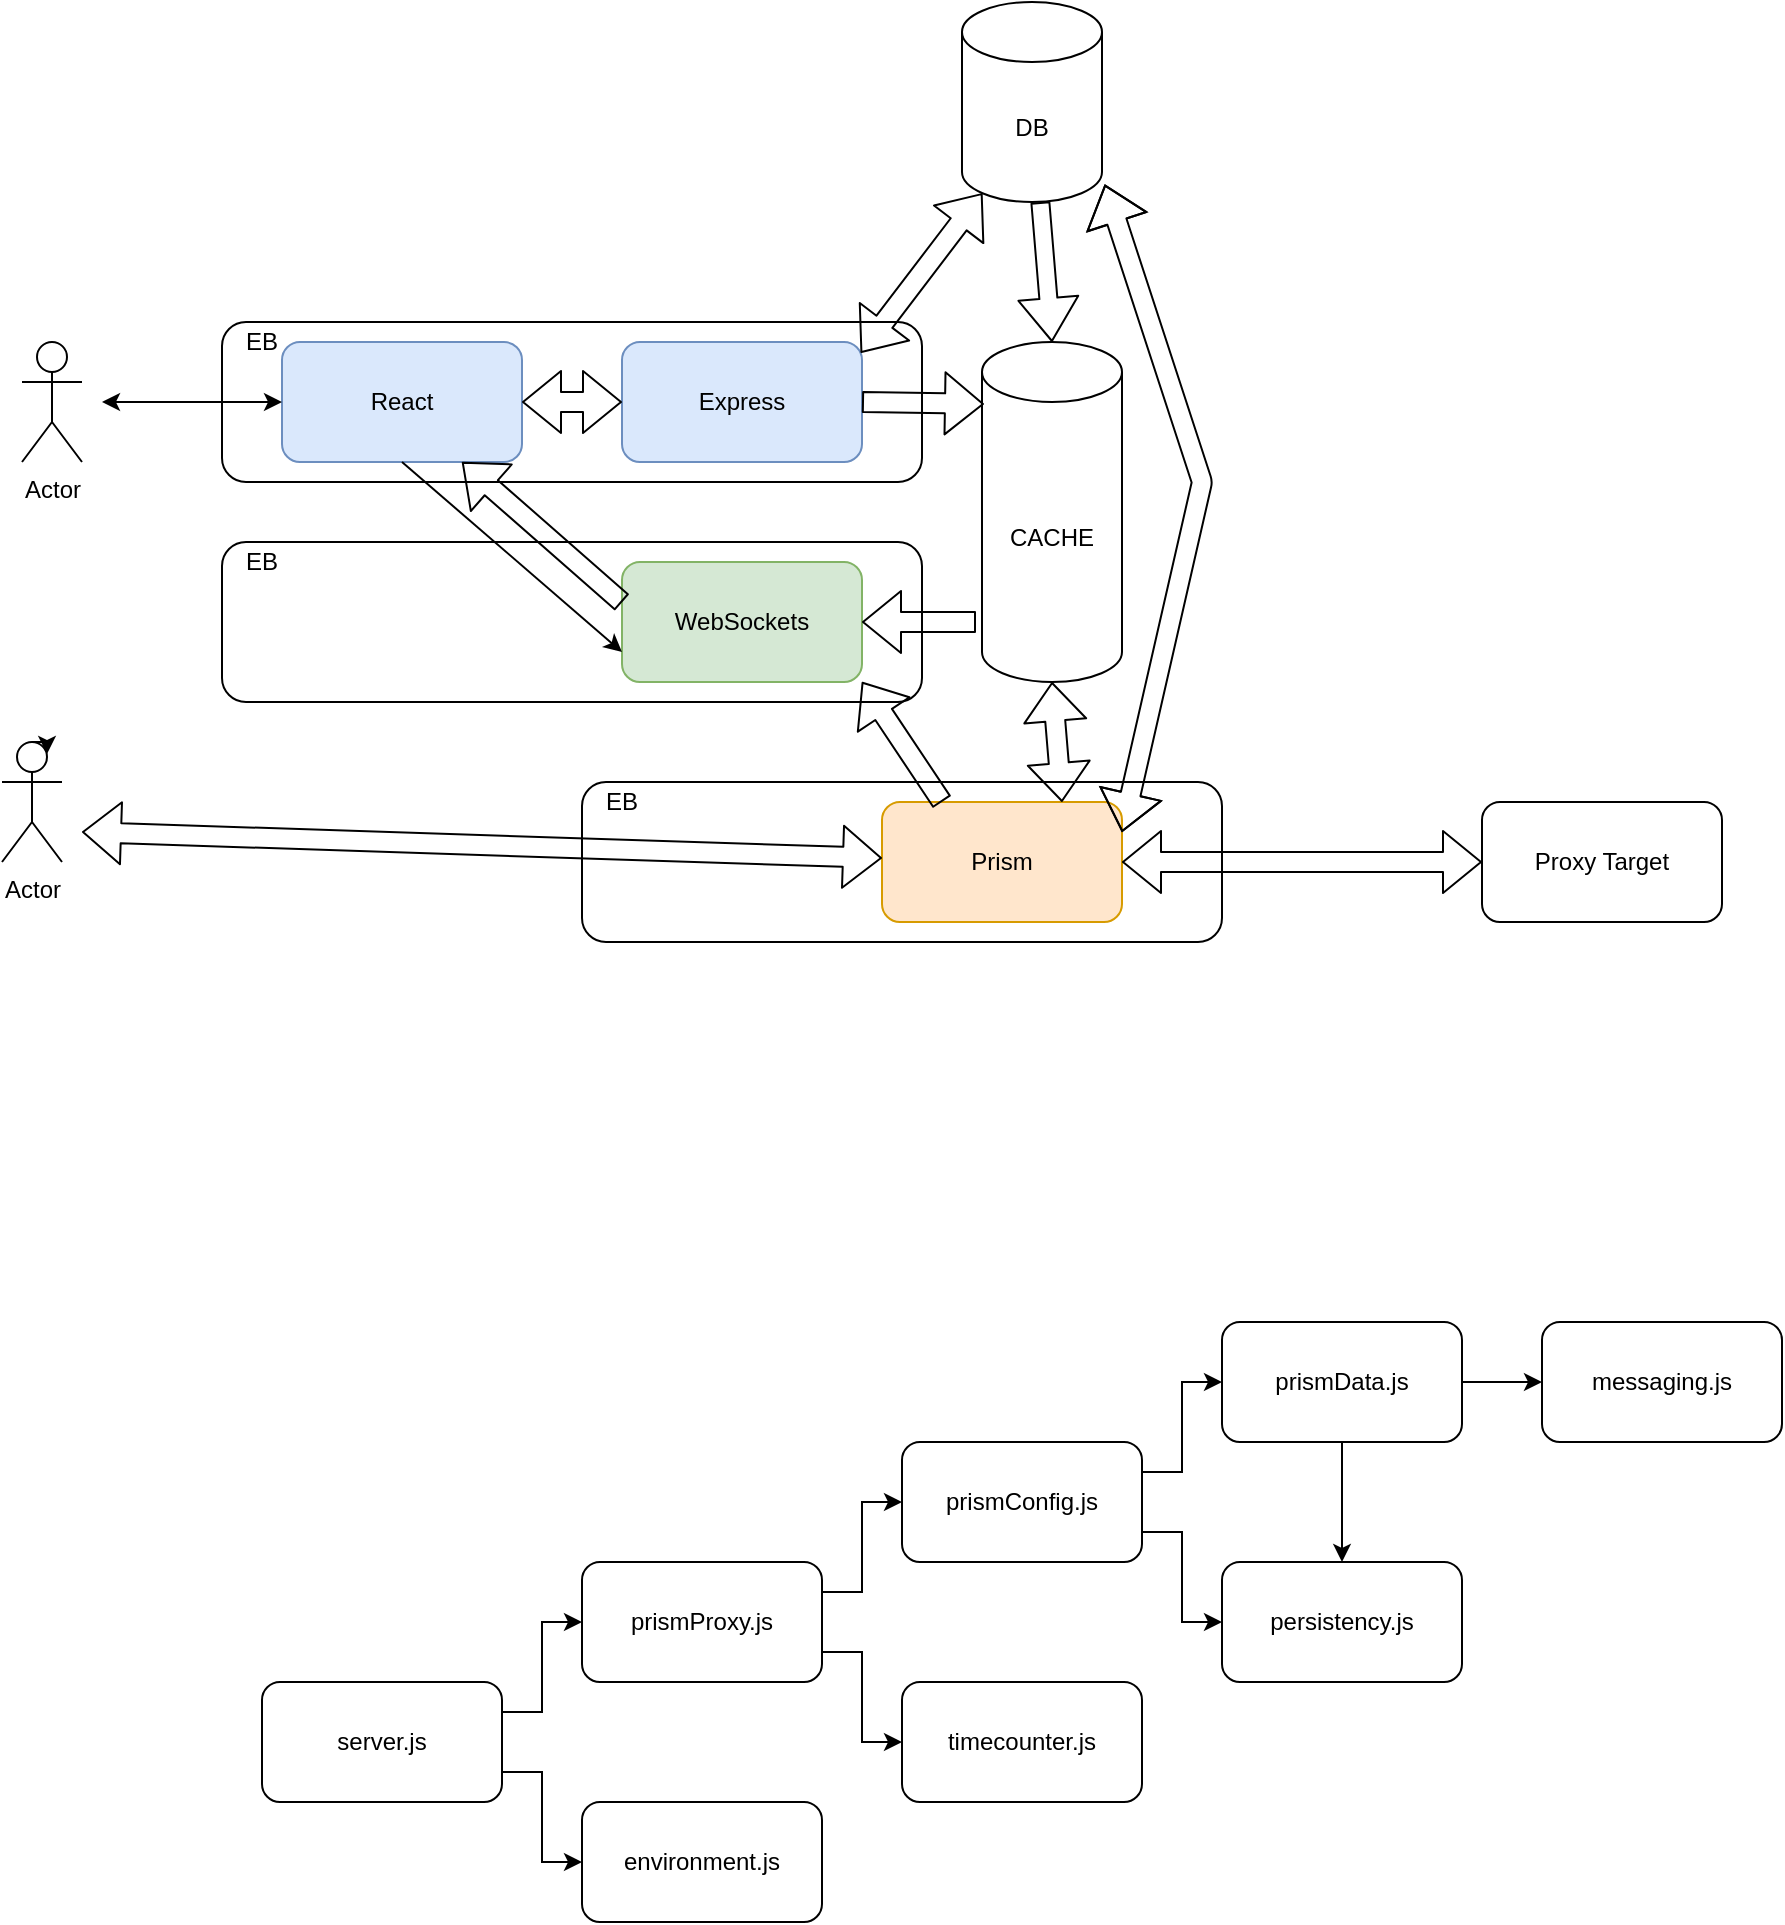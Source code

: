 <mxfile version="14.5.1" type="github">
  <diagram id="Q2eZcNRkKLry9RMaQLhZ" name="Page-1">
    <mxGraphModel dx="1379" dy="778" grid="1" gridSize="10" guides="1" tooltips="1" connect="1" arrows="1" fold="1" page="1" pageScale="1" pageWidth="827" pageHeight="1169" math="0" shadow="0">
      <root>
        <mxCell id="0" />
        <mxCell id="1" parent="0" />
        <mxCell id="0AM4wDeRxdM978Ngs4EQ-4" value="" style="rounded=1;whiteSpace=wrap;html=1;" parent="1" vertex="1">
          <mxGeometry x="320" y="510" width="320" height="80" as="geometry" />
        </mxCell>
        <mxCell id="0AM4wDeRxdM978Ngs4EQ-2" value="" style="rounded=1;whiteSpace=wrap;html=1;" parent="1" vertex="1">
          <mxGeometry x="140" y="390" width="350" height="80" as="geometry" />
        </mxCell>
        <mxCell id="0AM4wDeRxdM978Ngs4EQ-1" value="" style="rounded=1;whiteSpace=wrap;html=1;" parent="1" vertex="1">
          <mxGeometry x="140" y="280" width="350" height="80" as="geometry" />
        </mxCell>
        <mxCell id="h4WMCi7bXdfEGJi_ktZv-2" value="Express" style="rounded=1;whiteSpace=wrap;html=1;fillColor=#dae8fc;strokeColor=#6c8ebf;" parent="1" vertex="1">
          <mxGeometry x="340" y="290" width="120" height="60" as="geometry" />
        </mxCell>
        <mxCell id="h4WMCi7bXdfEGJi_ktZv-3" value="React" style="rounded=1;whiteSpace=wrap;html=1;fillColor=#dae8fc;strokeColor=#6c8ebf;" parent="1" vertex="1">
          <mxGeometry x="170" y="290" width="120" height="60" as="geometry" />
        </mxCell>
        <mxCell id="h4WMCi7bXdfEGJi_ktZv-4" value="Actor" style="shape=umlActor;verticalLabelPosition=bottom;verticalAlign=top;html=1;outlineConnect=0;" parent="1" vertex="1">
          <mxGeometry x="40" y="290" width="30" height="60" as="geometry" />
        </mxCell>
        <mxCell id="h4WMCi7bXdfEGJi_ktZv-10" value="DB" style="shape=cylinder3;whiteSpace=wrap;html=1;boundedLbl=1;backgroundOutline=1;size=15;" parent="1" vertex="1">
          <mxGeometry x="510" y="120" width="70" height="100" as="geometry" />
        </mxCell>
        <mxCell id="h4WMCi7bXdfEGJi_ktZv-12" value="CACHE" style="shape=cylinder3;whiteSpace=wrap;html=1;boundedLbl=1;backgroundOutline=1;size=15;" parent="1" vertex="1">
          <mxGeometry x="520" y="290" width="70" height="170" as="geometry" />
        </mxCell>
        <mxCell id="h4WMCi7bXdfEGJi_ktZv-14" value="" style="shape=flexArrow;endArrow=classic;startArrow=classic;html=1;entryX=0.145;entryY=1;entryDx=0;entryDy=-4.35;entryPerimeter=0;exitX=0.995;exitY=0.09;exitDx=0;exitDy=0;exitPerimeter=0;" parent="1" source="h4WMCi7bXdfEGJi_ktZv-2" target="h4WMCi7bXdfEGJi_ktZv-10" edge="1">
          <mxGeometry width="50" height="50" relative="1" as="geometry">
            <mxPoint x="460" y="230" as="sourcePoint" />
            <mxPoint x="510" y="180" as="targetPoint" />
          </mxGeometry>
        </mxCell>
        <mxCell id="h4WMCi7bXdfEGJi_ktZv-15" value="Prism" style="rounded=1;whiteSpace=wrap;html=1;fillColor=#ffe6cc;strokeColor=#d79b00;" parent="1" vertex="1">
          <mxGeometry x="470" y="520" width="120" height="60" as="geometry" />
        </mxCell>
        <mxCell id="h4WMCi7bXdfEGJi_ktZv-17" value="Actor" style="shape=umlActor;verticalLabelPosition=bottom;verticalAlign=top;html=1;outlineConnect=0;" parent="1" vertex="1">
          <mxGeometry x="30" y="490" width="30" height="60" as="geometry" />
        </mxCell>
        <mxCell id="h4WMCi7bXdfEGJi_ktZv-19" value="" style="shape=flexArrow;endArrow=classic;html=1;width=9;endSize=6.8;entryX=0.5;entryY=0;entryDx=0;entryDy=0;entryPerimeter=0;" parent="1" source="h4WMCi7bXdfEGJi_ktZv-10" target="h4WMCi7bXdfEGJi_ktZv-12" edge="1">
          <mxGeometry width="50" height="50" relative="1" as="geometry">
            <mxPoint x="390" y="430" as="sourcePoint" />
            <mxPoint x="440" y="380" as="targetPoint" />
          </mxGeometry>
        </mxCell>
        <mxCell id="h4WMCi7bXdfEGJi_ktZv-21" value="" style="endArrow=classic;startArrow=classic;html=1;entryX=0;entryY=0.5;entryDx=0;entryDy=0;" parent="1" target="h4WMCi7bXdfEGJi_ktZv-3" edge="1">
          <mxGeometry width="50" height="50" relative="1" as="geometry">
            <mxPoint x="80" y="320" as="sourcePoint" />
            <mxPoint x="150" y="300" as="targetPoint" />
          </mxGeometry>
        </mxCell>
        <mxCell id="h4WMCi7bXdfEGJi_ktZv-22" value="" style="shape=flexArrow;endArrow=classic;startArrow=classic;html=1;entryX=0;entryY=0.5;entryDx=0;entryDy=0;exitX=1;exitY=0.5;exitDx=0;exitDy=0;" parent="1" source="h4WMCi7bXdfEGJi_ktZv-3" target="h4WMCi7bXdfEGJi_ktZv-2" edge="1">
          <mxGeometry width="50" height="50" relative="1" as="geometry">
            <mxPoint x="300" y="410" as="sourcePoint" />
            <mxPoint x="350" y="360" as="targetPoint" />
          </mxGeometry>
        </mxCell>
        <mxCell id="h4WMCi7bXdfEGJi_ktZv-24" value="" style="shape=flexArrow;endArrow=classic;startArrow=classic;html=1;exitX=1;exitY=0.5;exitDx=0;exitDy=0;entryX=0;entryY=0.5;entryDx=0;entryDy=0;" parent="1" source="h4WMCi7bXdfEGJi_ktZv-15" target="h4WMCi7bXdfEGJi_ktZv-25" edge="1">
          <mxGeometry width="50" height="50" relative="1" as="geometry">
            <mxPoint x="540" y="545" as="sourcePoint" />
            <mxPoint x="770" y="535" as="targetPoint" />
          </mxGeometry>
        </mxCell>
        <mxCell id="h4WMCi7bXdfEGJi_ktZv-25" value="Proxy Target" style="rounded=1;whiteSpace=wrap;html=1;" parent="1" vertex="1">
          <mxGeometry x="770" y="520" width="120" height="60" as="geometry" />
        </mxCell>
        <mxCell id="h4WMCi7bXdfEGJi_ktZv-11" value="" style="shape=flexArrow;endArrow=classic;startArrow=classic;html=1;exitX=0.75;exitY=0;exitDx=0;exitDy=0;entryX=0.5;entryY=1;entryDx=0;entryDy=0;entryPerimeter=0;" parent="1" source="h4WMCi7bXdfEGJi_ktZv-15" target="h4WMCi7bXdfEGJi_ktZv-12" edge="1">
          <mxGeometry width="50" height="50" relative="1" as="geometry">
            <mxPoint x="590" y="384" as="sourcePoint" />
            <mxPoint x="490" y="415" as="targetPoint" />
          </mxGeometry>
        </mxCell>
        <mxCell id="h4WMCi7bXdfEGJi_ktZv-26" value="WebSockets" style="rounded=1;whiteSpace=wrap;html=1;fillColor=#d5e8d4;strokeColor=#82b366;" parent="1" vertex="1">
          <mxGeometry x="340" y="400" width="120" height="60" as="geometry" />
        </mxCell>
        <mxCell id="h4WMCi7bXdfEGJi_ktZv-28" value="" style="shape=flexArrow;endArrow=classic;html=1;entryX=0.75;entryY=1;entryDx=0;entryDy=0;exitX=0;exitY=0.337;exitDx=0;exitDy=0;exitPerimeter=0;" parent="1" source="h4WMCi7bXdfEGJi_ktZv-26" target="h4WMCi7bXdfEGJi_ktZv-3" edge="1">
          <mxGeometry width="50" height="50" relative="1" as="geometry">
            <mxPoint x="380" y="400" as="sourcePoint" />
            <mxPoint x="430" y="350" as="targetPoint" />
          </mxGeometry>
        </mxCell>
        <mxCell id="h4WMCi7bXdfEGJi_ktZv-29" value="" style="endArrow=classic;html=1;entryX=0;entryY=0.75;entryDx=0;entryDy=0;exitX=0.5;exitY=1;exitDx=0;exitDy=0;" parent="1" source="h4WMCi7bXdfEGJi_ktZv-3" target="h4WMCi7bXdfEGJi_ktZv-26" edge="1">
          <mxGeometry width="50" height="50" relative="1" as="geometry">
            <mxPoint x="390" y="430" as="sourcePoint" />
            <mxPoint x="440" y="380" as="targetPoint" />
          </mxGeometry>
        </mxCell>
        <mxCell id="h4WMCi7bXdfEGJi_ktZv-30" value="" style="shape=flexArrow;endArrow=classic;html=1;entryX=1;entryY=1;entryDx=0;entryDy=0;exitX=0.25;exitY=0;exitDx=0;exitDy=0;" parent="1" source="h4WMCi7bXdfEGJi_ktZv-15" target="h4WMCi7bXdfEGJi_ktZv-26" edge="1">
          <mxGeometry width="50" height="50" relative="1" as="geometry">
            <mxPoint x="390" y="430" as="sourcePoint" />
            <mxPoint x="440" y="380" as="targetPoint" />
          </mxGeometry>
        </mxCell>
        <mxCell id="h4WMCi7bXdfEGJi_ktZv-32" value="" style="shape=flexArrow;endArrow=classic;html=1;entryX=1;entryY=0.5;entryDx=0;entryDy=0;" parent="1" target="h4WMCi7bXdfEGJi_ktZv-26" edge="1">
          <mxGeometry width="50" height="50" relative="1" as="geometry">
            <mxPoint x="517" y="430" as="sourcePoint" />
            <mxPoint x="440" y="380" as="targetPoint" />
          </mxGeometry>
        </mxCell>
        <mxCell id="h4WMCi7bXdfEGJi_ktZv-33" value="" style="shape=flexArrow;endArrow=classic;html=1;exitX=1;exitY=0.5;exitDx=0;exitDy=0;" parent="1" source="h4WMCi7bXdfEGJi_ktZv-2" edge="1">
          <mxGeometry width="50" height="50" relative="1" as="geometry">
            <mxPoint x="390" y="430" as="sourcePoint" />
            <mxPoint x="521" y="321" as="targetPoint" />
          </mxGeometry>
        </mxCell>
        <mxCell id="h4WMCi7bXdfEGJi_ktZv-34" value="" style="shape=flexArrow;endArrow=classic;startArrow=classic;html=1;entryX=1.02;entryY=0.913;entryDx=0;entryDy=0;entryPerimeter=0;exitX=1;exitY=0.25;exitDx=0;exitDy=0;" parent="1" source="h4WMCi7bXdfEGJi_ktZv-15" target="h4WMCi7bXdfEGJi_ktZv-10" edge="1">
          <mxGeometry width="50" height="50" relative="1" as="geometry">
            <mxPoint x="495" y="520" as="sourcePoint" />
            <mxPoint x="560" y="200" as="targetPoint" />
            <Array as="points">
              <mxPoint x="630" y="360" />
            </Array>
          </mxGeometry>
        </mxCell>
        <mxCell id="0AM4wDeRxdM978Ngs4EQ-3" style="edgeStyle=orthogonalEdgeStyle;rounded=0;orthogonalLoop=1;jettySize=auto;html=1;exitX=0.5;exitY=0;exitDx=0;exitDy=0;exitPerimeter=0;entryX=0.75;entryY=0.1;entryDx=0;entryDy=0;entryPerimeter=0;" parent="1" source="h4WMCi7bXdfEGJi_ktZv-17" target="h4WMCi7bXdfEGJi_ktZv-17" edge="1">
          <mxGeometry relative="1" as="geometry" />
        </mxCell>
        <mxCell id="0AM4wDeRxdM978Ngs4EQ-6" value="" style="shape=flexArrow;endArrow=classic;startArrow=classic;html=1;" parent="1" target="h4WMCi7bXdfEGJi_ktZv-15" edge="1">
          <mxGeometry width="50" height="50" relative="1" as="geometry">
            <mxPoint x="70.0" y="535" as="sourcePoint" />
            <mxPoint x="470" y="550" as="targetPoint" />
            <Array as="points" />
          </mxGeometry>
        </mxCell>
        <mxCell id="0AM4wDeRxdM978Ngs4EQ-7" value="EB" style="text;html=1;strokeColor=none;fillColor=none;align=center;verticalAlign=middle;whiteSpace=wrap;rounded=0;" parent="1" vertex="1">
          <mxGeometry x="140" y="390" width="40" height="20" as="geometry" />
        </mxCell>
        <mxCell id="0AM4wDeRxdM978Ngs4EQ-8" value="EB" style="text;html=1;strokeColor=none;fillColor=none;align=center;verticalAlign=middle;whiteSpace=wrap;rounded=0;" parent="1" vertex="1">
          <mxGeometry x="140" y="280" width="40" height="20" as="geometry" />
        </mxCell>
        <mxCell id="0AM4wDeRxdM978Ngs4EQ-9" value="EB" style="text;html=1;strokeColor=none;fillColor=none;align=center;verticalAlign=middle;whiteSpace=wrap;rounded=0;" parent="1" vertex="1">
          <mxGeometry x="320" y="510" width="40" height="20" as="geometry" />
        </mxCell>
        <mxCell id="WpQXDmZH0xneuuerClsV-18" style="edgeStyle=orthogonalEdgeStyle;rounded=0;orthogonalLoop=1;jettySize=auto;html=1;exitX=1;exitY=0.25;exitDx=0;exitDy=0;entryX=0;entryY=0.5;entryDx=0;entryDy=0;" edge="1" parent="1" source="WpQXDmZH0xneuuerClsV-1" target="WpQXDmZH0xneuuerClsV-2">
          <mxGeometry relative="1" as="geometry" />
        </mxCell>
        <mxCell id="WpQXDmZH0xneuuerClsV-19" style="edgeStyle=orthogonalEdgeStyle;rounded=0;orthogonalLoop=1;jettySize=auto;html=1;exitX=1;exitY=0.75;exitDx=0;exitDy=0;" edge="1" parent="1" source="WpQXDmZH0xneuuerClsV-1" target="WpQXDmZH0xneuuerClsV-17">
          <mxGeometry relative="1" as="geometry" />
        </mxCell>
        <mxCell id="WpQXDmZH0xneuuerClsV-1" value="server.js" style="rounded=1;whiteSpace=wrap;html=1;" vertex="1" parent="1">
          <mxGeometry x="160" y="960" width="120" height="60" as="geometry" />
        </mxCell>
        <mxCell id="WpQXDmZH0xneuuerClsV-6" style="edgeStyle=orthogonalEdgeStyle;rounded=0;orthogonalLoop=1;jettySize=auto;html=1;exitX=1;exitY=0.25;exitDx=0;exitDy=0;" edge="1" parent="1" source="WpQXDmZH0xneuuerClsV-2" target="WpQXDmZH0xneuuerClsV-4">
          <mxGeometry relative="1" as="geometry" />
        </mxCell>
        <mxCell id="WpQXDmZH0xneuuerClsV-7" style="edgeStyle=orthogonalEdgeStyle;rounded=0;orthogonalLoop=1;jettySize=auto;html=1;exitX=1;exitY=0.75;exitDx=0;exitDy=0;" edge="1" parent="1" source="WpQXDmZH0xneuuerClsV-2" target="WpQXDmZH0xneuuerClsV-5">
          <mxGeometry relative="1" as="geometry" />
        </mxCell>
        <mxCell id="WpQXDmZH0xneuuerClsV-2" value="prismProxy.js" style="rounded=1;whiteSpace=wrap;html=1;" vertex="1" parent="1">
          <mxGeometry x="320" y="900" width="120" height="60" as="geometry" />
        </mxCell>
        <mxCell id="WpQXDmZH0xneuuerClsV-12" style="edgeStyle=orthogonalEdgeStyle;rounded=0;orthogonalLoop=1;jettySize=auto;html=1;exitX=1;exitY=0.25;exitDx=0;exitDy=0;entryX=0;entryY=0.5;entryDx=0;entryDy=0;" edge="1" parent="1" source="WpQXDmZH0xneuuerClsV-4" target="WpQXDmZH0xneuuerClsV-10">
          <mxGeometry relative="1" as="geometry" />
        </mxCell>
        <mxCell id="WpQXDmZH0xneuuerClsV-13" style="edgeStyle=orthogonalEdgeStyle;rounded=0;orthogonalLoop=1;jettySize=auto;html=1;exitX=1;exitY=0.75;exitDx=0;exitDy=0;entryX=0;entryY=0.5;entryDx=0;entryDy=0;" edge="1" parent="1" source="WpQXDmZH0xneuuerClsV-4" target="WpQXDmZH0xneuuerClsV-8">
          <mxGeometry relative="1" as="geometry" />
        </mxCell>
        <mxCell id="WpQXDmZH0xneuuerClsV-4" value="prismConfig.js" style="rounded=1;whiteSpace=wrap;html=1;" vertex="1" parent="1">
          <mxGeometry x="480" y="840" width="120" height="60" as="geometry" />
        </mxCell>
        <mxCell id="WpQXDmZH0xneuuerClsV-5" value="timecounter.js" style="rounded=1;whiteSpace=wrap;html=1;" vertex="1" parent="1">
          <mxGeometry x="480" y="960" width="120" height="60" as="geometry" />
        </mxCell>
        <mxCell id="WpQXDmZH0xneuuerClsV-8" value="persistency.js" style="rounded=1;whiteSpace=wrap;html=1;" vertex="1" parent="1">
          <mxGeometry x="640" y="900" width="120" height="60" as="geometry" />
        </mxCell>
        <mxCell id="WpQXDmZH0xneuuerClsV-14" value="" style="edgeStyle=orthogonalEdgeStyle;rounded=0;orthogonalLoop=1;jettySize=auto;html=1;" edge="1" parent="1" source="WpQXDmZH0xneuuerClsV-10" target="WpQXDmZH0xneuuerClsV-8">
          <mxGeometry relative="1" as="geometry" />
        </mxCell>
        <mxCell id="WpQXDmZH0xneuuerClsV-16" style="edgeStyle=orthogonalEdgeStyle;rounded=0;orthogonalLoop=1;jettySize=auto;html=1;exitX=1;exitY=0.5;exitDx=0;exitDy=0;entryX=0;entryY=0.5;entryDx=0;entryDy=0;" edge="1" parent="1" source="WpQXDmZH0xneuuerClsV-10" target="WpQXDmZH0xneuuerClsV-15">
          <mxGeometry relative="1" as="geometry" />
        </mxCell>
        <mxCell id="WpQXDmZH0xneuuerClsV-10" value="prismData.js" style="rounded=1;whiteSpace=wrap;html=1;" vertex="1" parent="1">
          <mxGeometry x="640" y="780" width="120" height="60" as="geometry" />
        </mxCell>
        <mxCell id="WpQXDmZH0xneuuerClsV-15" value="messaging.js" style="rounded=1;whiteSpace=wrap;html=1;" vertex="1" parent="1">
          <mxGeometry x="800" y="780" width="120" height="60" as="geometry" />
        </mxCell>
        <mxCell id="WpQXDmZH0xneuuerClsV-17" value="environment.js" style="rounded=1;whiteSpace=wrap;html=1;" vertex="1" parent="1">
          <mxGeometry x="320" y="1020" width="120" height="60" as="geometry" />
        </mxCell>
      </root>
    </mxGraphModel>
  </diagram>
</mxfile>
